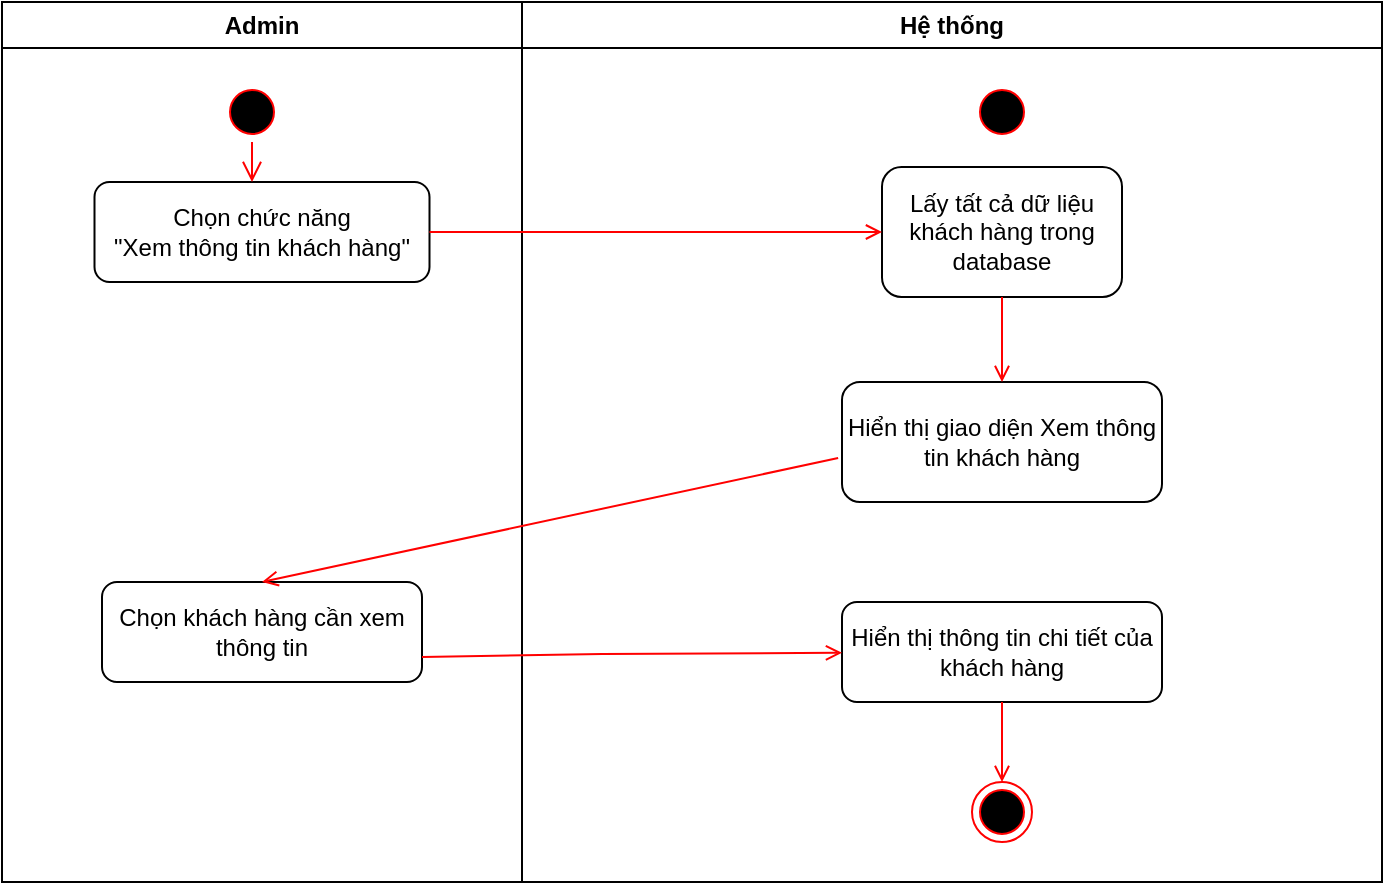 <mxfile version="13.9.9" type="device" pages="4"><diagram name="XemThongTinKH" id="e7e014a7-5840-1c2e-5031-d8a46d1fe8dd"><mxGraphModel dx="1662" dy="822" grid="1" gridSize="10" guides="1" tooltips="1" connect="1" arrows="1" fold="1" page="1" pageScale="1" pageWidth="1169" pageHeight="826" background="#ffffff" math="0" shadow="0"><root><mxCell id="0"/><mxCell id="1" parent="0"/><mxCell id="HH8LHUm2azFLzOVoT1tC-41" value="Admin" style="swimlane;whiteSpace=wrap" parent="1" vertex="1"><mxGeometry x="190" y="80" width="260" height="440" as="geometry"/></mxCell><mxCell id="HH8LHUm2azFLzOVoT1tC-42" value="" style="ellipse;shape=startState;fillColor=#000000;strokeColor=#ff0000;" parent="HH8LHUm2azFLzOVoT1tC-41" vertex="1"><mxGeometry x="110" y="40" width="30" height="30" as="geometry"/></mxCell><mxCell id="HH8LHUm2azFLzOVoT1tC-43" value="" style="edgeStyle=elbowEdgeStyle;elbow=horizontal;verticalAlign=bottom;endArrow=open;endSize=8;strokeColor=#FF0000;endFill=1;rounded=0" parent="HH8LHUm2azFLzOVoT1tC-41" source="HH8LHUm2azFLzOVoT1tC-44" edge="1"><mxGeometry x="100" y="40" as="geometry"><mxPoint x="115" y="110" as="targetPoint"/></mxGeometry></mxCell><mxCell id="HH8LHUm2azFLzOVoT1tC-44" value="Chọn chức năng&lt;br&gt;&quot;Xem thông tin khách hàng&quot;" style="rounded=1;whiteSpace=wrap;html=1;" parent="HH8LHUm2azFLzOVoT1tC-41" vertex="1"><mxGeometry x="46.25" y="90" width="167.5" height="50" as="geometry"/></mxCell><mxCell id="HH8LHUm2azFLzOVoT1tC-45" value="" style="edgeStyle=elbowEdgeStyle;elbow=horizontal;verticalAlign=bottom;endArrow=open;endSize=8;strokeColor=#FF0000;endFill=1;rounded=0" parent="HH8LHUm2azFLzOVoT1tC-41" source="HH8LHUm2azFLzOVoT1tC-42" target="HH8LHUm2azFLzOVoT1tC-44" edge="1"><mxGeometry x="100" y="40" as="geometry"><mxPoint x="275" y="180" as="targetPoint"/><mxPoint x="275" y="140" as="sourcePoint"/></mxGeometry></mxCell><mxCell id="p4Qlrcd7tz-OiFpW18RY-1" value="Chọn khách hàng cần xem thông tin" style="rounded=1;whiteSpace=wrap;html=1;" parent="HH8LHUm2azFLzOVoT1tC-41" vertex="1"><mxGeometry x="50" y="290" width="160" height="50" as="geometry"/></mxCell><mxCell id="HH8LHUm2azFLzOVoT1tC-53" value="Hệ thống" style="swimlane;whiteSpace=wrap" parent="1" vertex="1"><mxGeometry x="450" y="80" width="430" height="440" as="geometry"/></mxCell><mxCell id="HH8LHUm2azFLzOVoT1tC-54" value="" style="ellipse;shape=startState;fillColor=#000000;strokeColor=#ff0000;" parent="HH8LHUm2azFLzOVoT1tC-53" vertex="1"><mxGeometry x="225" y="40" width="30" height="30" as="geometry"/></mxCell><mxCell id="HH8LHUm2azFLzOVoT1tC-55" value="Lấy tất cả dữ liệu khách hàng trong database" style="rounded=1;whiteSpace=wrap;html=1;" parent="HH8LHUm2azFLzOVoT1tC-53" vertex="1"><mxGeometry x="180" y="82.5" width="120" height="65" as="geometry"/></mxCell><mxCell id="HH8LHUm2azFLzOVoT1tC-56" value="Hiển thị giao diện Xem thông tin khách hàng" style="rounded=1;whiteSpace=wrap;html=1;" parent="HH8LHUm2azFLzOVoT1tC-53" vertex="1"><mxGeometry x="160" y="190" width="160" height="60" as="geometry"/></mxCell><mxCell id="HH8LHUm2azFLzOVoT1tC-76" value="" style="endArrow=open;strokeColor=#FF0000;endFill=1;rounded=0;exitX=0.5;exitY=1;exitDx=0;exitDy=0;" parent="HH8LHUm2azFLzOVoT1tC-53" source="HH8LHUm2azFLzOVoT1tC-55" edge="1"><mxGeometry relative="1" as="geometry"><mxPoint x="240" y="560" as="sourcePoint"/><mxPoint x="240" y="190" as="targetPoint"/></mxGeometry></mxCell><mxCell id="BkVCl7HpCV95y338PBAP-1" value="" style="ellipse;html=1;shape=endState;fillColor=#000000;strokeColor=#ff0000;" parent="HH8LHUm2azFLzOVoT1tC-53" vertex="1"><mxGeometry x="225" y="390" width="30" height="30" as="geometry"/></mxCell><mxCell id="p4Qlrcd7tz-OiFpW18RY-5" value="Hiển thị thông tin chi tiết của khách hàng" style="rounded=1;whiteSpace=wrap;html=1;" parent="HH8LHUm2azFLzOVoT1tC-53" vertex="1"><mxGeometry x="160" y="300" width="160" height="50" as="geometry"/></mxCell><mxCell id="p4Qlrcd7tz-OiFpW18RY-6" value="" style="endArrow=open;strokeColor=#FF0000;endFill=1;rounded=0;exitX=0.5;exitY=1;exitDx=0;exitDy=0;entryX=0.5;entryY=0;entryDx=0;entryDy=0;" parent="HH8LHUm2azFLzOVoT1tC-53" source="p4Qlrcd7tz-OiFpW18RY-5" target="BkVCl7HpCV95y338PBAP-1" edge="1"><mxGeometry relative="1" as="geometry"><mxPoint x="-40" y="337.5" as="sourcePoint"/><mxPoint x="170" y="335.69" as="targetPoint"/></mxGeometry></mxCell><mxCell id="HH8LHUm2azFLzOVoT1tC-77" value="" style="endArrow=open;strokeColor=#FF0000;endFill=1;rounded=0;exitX=1;exitY=0.5;exitDx=0;exitDy=0;entryX=0;entryY=0.5;entryDx=0;entryDy=0;" parent="1" source="HH8LHUm2azFLzOVoT1tC-44" target="HH8LHUm2azFLzOVoT1tC-55" edge="1"><mxGeometry relative="1" as="geometry"><mxPoint x="525" y="240" as="sourcePoint"/></mxGeometry></mxCell><mxCell id="p4Qlrcd7tz-OiFpW18RY-2" value="" style="endArrow=open;strokeColor=#FF0000;endFill=1;rounded=0;exitX=1;exitY=0.75;exitDx=0;exitDy=0;" parent="1" source="p4Qlrcd7tz-OiFpW18RY-1" target="p4Qlrcd7tz-OiFpW18RY-5" edge="1"><mxGeometry relative="1" as="geometry"><mxPoint x="398.75" y="205" as="sourcePoint"/><mxPoint x="640" y="205" as="targetPoint"/><Array as="points"><mxPoint x="490" y="406"/></Array></mxGeometry></mxCell><mxCell id="p4Qlrcd7tz-OiFpW18RY-3" value="" style="endArrow=open;strokeColor=#FF0000;endFill=1;rounded=0;exitX=-0.012;exitY=0.633;exitDx=0;exitDy=0;entryX=0.5;entryY=0;entryDx=0;entryDy=0;exitPerimeter=0;" parent="1" source="HH8LHUm2azFLzOVoT1tC-56" target="p4Qlrcd7tz-OiFpW18RY-1" edge="1"><mxGeometry relative="1" as="geometry"><mxPoint x="408.75" y="215" as="sourcePoint"/><mxPoint x="650" y="215" as="targetPoint"/></mxGeometry></mxCell></root></mxGraphModel></diagram><diagram id="jX11FmeKqaiGwSffZFHo" name="ThemKH"><mxGraphModel dx="1662" dy="822" grid="1" gridSize="10" guides="1" tooltips="1" connect="1" arrows="1" fold="1" page="1" pageScale="1" pageWidth="850" pageHeight="1100" math="0" shadow="0"><root><mxCell id="iwrrbD2RGGT__bEfbAnf-0"/><mxCell id="iwrrbD2RGGT__bEfbAnf-1" parent="iwrrbD2RGGT__bEfbAnf-0"/><mxCell id="0Vr-JcX93T3QAEC5tO1R-0" value="Admin" style="swimlane;whiteSpace=wrap" parent="iwrrbD2RGGT__bEfbAnf-1" vertex="1"><mxGeometry x="130" y="40" width="320" height="700" as="geometry"/></mxCell><mxCell id="0Vr-JcX93T3QAEC5tO1R-1" value="" style="ellipse;shape=startState;fillColor=#000000;strokeColor=#ff0000;" parent="0Vr-JcX93T3QAEC5tO1R-0" vertex="1"><mxGeometry x="145" y="40" width="30" height="30" as="geometry"/></mxCell><mxCell id="0Vr-JcX93T3QAEC5tO1R-2" value="" style="edgeStyle=elbowEdgeStyle;elbow=horizontal;verticalAlign=bottom;endArrow=open;endSize=8;strokeColor=#FF0000;endFill=1;rounded=0" parent="0Vr-JcX93T3QAEC5tO1R-0" source="0Vr-JcX93T3QAEC5tO1R-3" edge="1"><mxGeometry x="100" y="40" as="geometry"><mxPoint x="115" y="110" as="targetPoint"/></mxGeometry></mxCell><mxCell id="0Vr-JcX93T3QAEC5tO1R-3" value="Chọn chức năng&lt;br&gt;&quot;Thêm tài khoản khách hàng&quot;" style="rounded=1;whiteSpace=wrap;html=1;" parent="0Vr-JcX93T3QAEC5tO1R-0" vertex="1"><mxGeometry x="76.25" y="90" width="167.5" height="50" as="geometry"/></mxCell><mxCell id="0Vr-JcX93T3QAEC5tO1R-4" value="" style="edgeStyle=elbowEdgeStyle;elbow=horizontal;verticalAlign=bottom;endArrow=open;endSize=8;strokeColor=#FF0000;endFill=1;rounded=0" parent="0Vr-JcX93T3QAEC5tO1R-0" source="0Vr-JcX93T3QAEC5tO1R-1" target="0Vr-JcX93T3QAEC5tO1R-3" edge="1"><mxGeometry x="100" y="40" as="geometry"><mxPoint x="275" y="180" as="targetPoint"/><mxPoint x="275" y="140" as="sourcePoint"/></mxGeometry></mxCell><mxCell id="0Vr-JcX93T3QAEC5tO1R-5" style="edgeStyle=none;rounded=0;orthogonalLoop=1;jettySize=auto;html=1;exitX=0.5;exitY=1;exitDx=0;exitDy=0;entryX=0.5;entryY=0;entryDx=0;entryDy=0;strokeColor=#F70021;" parent="0Vr-JcX93T3QAEC5tO1R-0" source="0Vr-JcX93T3QAEC5tO1R-6" target="0Vr-JcX93T3QAEC5tO1R-9" edge="1"><mxGeometry relative="1" as="geometry"/></mxCell><mxCell id="0Vr-JcX93T3QAEC5tO1R-6" value="Yêu cầu xác nhận" style="rounded=1;whiteSpace=wrap;html=1;" parent="0Vr-JcX93T3QAEC5tO1R-0" vertex="1"><mxGeometry x="76.25" y="270" width="167.5" height="50" as="geometry"/></mxCell><mxCell id="0Vr-JcX93T3QAEC5tO1R-7" style="edgeStyle=none;rounded=0;orthogonalLoop=1;jettySize=auto;html=1;exitX=0.5;exitY=1;exitDx=0;exitDy=0;entryX=0.5;entryY=0;entryDx=0;entryDy=0;strokeColor=#F70021;" parent="0Vr-JcX93T3QAEC5tO1R-0" source="0Vr-JcX93T3QAEC5tO1R-8" target="0Vr-JcX93T3QAEC5tO1R-6" edge="1"><mxGeometry relative="1" as="geometry"/></mxCell><mxCell id="0Vr-JcX93T3QAEC5tO1R-8" value="Nhập thông tin của tài khoản" style="rounded=1;whiteSpace=wrap;html=1;" parent="0Vr-JcX93T3QAEC5tO1R-0" vertex="1"><mxGeometry x="76.25" y="180" width="167.5" height="50" as="geometry"/></mxCell><mxCell id="0Vr-JcX93T3QAEC5tO1R-9" value="" style="rhombus;whiteSpace=wrap;html=1;" parent="0Vr-JcX93T3QAEC5tO1R-0" vertex="1"><mxGeometry x="120" y="343" width="80" height="30" as="geometry"/></mxCell><mxCell id="0Vr-JcX93T3QAEC5tO1R-10" value="Đúng" style="text;html=1;strokeColor=none;fillColor=none;align=center;verticalAlign=middle;whiteSpace=wrap;rounded=0;" parent="0Vr-JcX93T3QAEC5tO1R-0" vertex="1"><mxGeometry x="200" y="353" width="40" height="20" as="geometry"/></mxCell><mxCell id="0Vr-JcX93T3QAEC5tO1R-11" value="Sai" style="text;html=1;strokeColor=none;fillColor=none;align=center;verticalAlign=middle;whiteSpace=wrap;rounded=0;" parent="0Vr-JcX93T3QAEC5tO1R-0" vertex="1"><mxGeometry x="120" y="380" width="40" height="20" as="geometry"/></mxCell><mxCell id="0Vr-JcX93T3QAEC5tO1R-12" value="Hệ thống" style="swimlane;whiteSpace=wrap" parent="iwrrbD2RGGT__bEfbAnf-1" vertex="1"><mxGeometry x="450" y="40" width="510" height="700" as="geometry"/></mxCell><mxCell id="0Vr-JcX93T3QAEC5tO1R-13" value="" style="ellipse;shape=startState;fillColor=#000000;strokeColor=#ff0000;" parent="0Vr-JcX93T3QAEC5tO1R-12" vertex="1"><mxGeometry x="225" y="40" width="30" height="30" as="geometry"/></mxCell><mxCell id="0Vr-JcX93T3QAEC5tO1R-14" value="Hiển thị giao diện&lt;br&gt;Thêm tài khoản khách hàng mới" style="rounded=1;whiteSpace=wrap;html=1;" parent="0Vr-JcX93T3QAEC5tO1R-12" vertex="1"><mxGeometry x="147.5" y="82.5" width="185" height="65" as="geometry"/></mxCell><mxCell id="0Vr-JcX93T3QAEC5tO1R-15" value="Cập nhật tài khoản và hiển thị thông báo thành công&amp;nbsp;" style="rounded=1;whiteSpace=wrap;html=1;" parent="0Vr-JcX93T3QAEC5tO1R-12" vertex="1"><mxGeometry x="160" y="570" width="160" height="60" as="geometry"/></mxCell><mxCell id="0Vr-JcX93T3QAEC5tO1R-18" value="" style="endArrow=open;strokeColor=#FF0000;endFill=1;rounded=0;exitX=0.5;exitY=1;exitDx=0;exitDy=0;entryX=0.5;entryY=0;entryDx=0;entryDy=0;" parent="0Vr-JcX93T3QAEC5tO1R-12" source="0Vr-JcX93T3QAEC5tO1R-15" target="0Vr-JcX93T3QAEC5tO1R-41" edge="1"><mxGeometry relative="1" as="geometry"><mxPoint x="250" y="157.5" as="sourcePoint"/><mxPoint x="240" y="660" as="targetPoint"/></mxGeometry></mxCell><mxCell id="0Vr-JcX93T3QAEC5tO1R-19" style="edgeStyle=none;rounded=0;orthogonalLoop=1;jettySize=auto;html=1;exitX=0.5;exitY=1;exitDx=0;exitDy=0;entryX=0.5;entryY=0;entryDx=0;entryDy=0;strokeColor=#F70021;" parent="0Vr-JcX93T3QAEC5tO1R-12" source="0Vr-JcX93T3QAEC5tO1R-20" target="0Vr-JcX93T3QAEC5tO1R-28" edge="1"><mxGeometry relative="1" as="geometry"/></mxCell><mxCell id="0Vr-JcX93T3QAEC5tO1R-20" value="Kiểm tra các trường duy nhất" style="rounded=1;whiteSpace=wrap;html=1;" parent="0Vr-JcX93T3QAEC5tO1R-12" vertex="1"><mxGeometry x="160" y="400" width="160" height="40" as="geometry"/></mxCell><mxCell id="0Vr-JcX93T3QAEC5tO1R-21" style="edgeStyle=none;rounded=0;orthogonalLoop=1;jettySize=auto;html=1;exitX=0.5;exitY=1;exitDx=0;exitDy=0;entryX=0.5;entryY=0;entryDx=0;entryDy=0;strokeColor=#F70021;" parent="0Vr-JcX93T3QAEC5tO1R-12" source="0Vr-JcX93T3QAEC5tO1R-22" target="0Vr-JcX93T3QAEC5tO1R-25" edge="1"><mxGeometry relative="1" as="geometry"/></mxCell><mxCell id="0Vr-JcX93T3QAEC5tO1R-22" value="Kiểm tra các trường bắt buộc" style="rounded=1;whiteSpace=wrap;html=1;" parent="0Vr-JcX93T3QAEC5tO1R-12" vertex="1"><mxGeometry x="158.75" y="240" width="162.5" height="40" as="geometry"/></mxCell><mxCell id="0Vr-JcX93T3QAEC5tO1R-23" style="edgeStyle=none;rounded=0;orthogonalLoop=1;jettySize=auto;html=1;exitX=0.5;exitY=1;exitDx=0;exitDy=0;entryX=0.5;entryY=0;entryDx=0;entryDy=0;strokeColor=#F70021;" parent="0Vr-JcX93T3QAEC5tO1R-12" source="0Vr-JcX93T3QAEC5tO1R-25" target="0Vr-JcX93T3QAEC5tO1R-20" edge="1"><mxGeometry relative="1" as="geometry"/></mxCell><mxCell id="0Vr-JcX93T3QAEC5tO1R-24" style="edgeStyle=none;rounded=0;orthogonalLoop=1;jettySize=auto;html=1;exitX=1;exitY=0.5;exitDx=0;exitDy=0;entryX=0;entryY=0.5;entryDx=0;entryDy=0;strokeColor=#F70021;" parent="0Vr-JcX93T3QAEC5tO1R-12" source="0Vr-JcX93T3QAEC5tO1R-25" target="0Vr-JcX93T3QAEC5tO1R-30" edge="1"><mxGeometry relative="1" as="geometry"/></mxCell><mxCell id="0Vr-JcX93T3QAEC5tO1R-25" value="" style="rhombus;whiteSpace=wrap;html=1;" parent="0Vr-JcX93T3QAEC5tO1R-12" vertex="1"><mxGeometry x="200" y="320" width="80" height="30" as="geometry"/></mxCell><mxCell id="0Vr-JcX93T3QAEC5tO1R-26" style="edgeStyle=none;rounded=0;orthogonalLoop=1;jettySize=auto;html=1;exitX=0.5;exitY=1;exitDx=0;exitDy=0;entryX=0.5;entryY=0;entryDx=0;entryDy=0;strokeColor=#F70021;" parent="0Vr-JcX93T3QAEC5tO1R-12" source="0Vr-JcX93T3QAEC5tO1R-28" target="0Vr-JcX93T3QAEC5tO1R-15" edge="1"><mxGeometry relative="1" as="geometry"/></mxCell><mxCell id="0Vr-JcX93T3QAEC5tO1R-27" style="edgeStyle=orthogonalEdgeStyle;rounded=0;orthogonalLoop=1;jettySize=auto;html=1;exitX=1;exitY=0.5;exitDx=0;exitDy=0;entryX=0;entryY=0.5;entryDx=0;entryDy=0;strokeColor=#F70021;" parent="0Vr-JcX93T3QAEC5tO1R-12" source="0Vr-JcX93T3QAEC5tO1R-28" target="0Vr-JcX93T3QAEC5tO1R-31" edge="1"><mxGeometry relative="1" as="geometry"/></mxCell><mxCell id="0Vr-JcX93T3QAEC5tO1R-28" value="" style="rhombus;whiteSpace=wrap;html=1;" parent="0Vr-JcX93T3QAEC5tO1R-12" vertex="1"><mxGeometry x="200" y="490" width="80" height="30" as="geometry"/></mxCell><mxCell id="0Vr-JcX93T3QAEC5tO1R-29" style="edgeStyle=orthogonalEdgeStyle;rounded=0;orthogonalLoop=1;jettySize=auto;html=1;exitX=1;exitY=0.5;exitDx=0;exitDy=0;entryX=1;entryY=0.5;entryDx=0;entryDy=0;strokeColor=#F70021;" parent="0Vr-JcX93T3QAEC5tO1R-12" source="0Vr-JcX93T3QAEC5tO1R-30" target="0Vr-JcX93T3QAEC5tO1R-14" edge="1"><mxGeometry relative="1" as="geometry"/></mxCell><mxCell id="0Vr-JcX93T3QAEC5tO1R-30" value="Thông báo lỗi:&lt;br&gt;Yêu cầu nhập đầy đủ các trường" style="rounded=1;whiteSpace=wrap;html=1;" parent="0Vr-JcX93T3QAEC5tO1R-12" vertex="1"><mxGeometry x="340" y="315" width="120" height="40" as="geometry"/></mxCell><mxCell id="0Vr-JcX93T3QAEC5tO1R-31" value="Thông báo lỗi:&lt;br&gt;Tài khoản đã tồn tại" style="rounded=1;whiteSpace=wrap;html=1;" parent="0Vr-JcX93T3QAEC5tO1R-12" vertex="1"><mxGeometry x="340" y="485" width="120" height="40" as="geometry"/></mxCell><mxCell id="0Vr-JcX93T3QAEC5tO1R-32" value="Đúng" style="text;html=1;strokeColor=none;fillColor=none;align=center;verticalAlign=middle;whiteSpace=wrap;rounded=0;" parent="0Vr-JcX93T3QAEC5tO1R-12" vertex="1"><mxGeometry x="200" y="350" width="40" height="20" as="geometry"/></mxCell><mxCell id="0Vr-JcX93T3QAEC5tO1R-33" value="Đúng" style="text;html=1;strokeColor=none;fillColor=none;align=center;verticalAlign=middle;whiteSpace=wrap;rounded=0;" parent="0Vr-JcX93T3QAEC5tO1R-12" vertex="1"><mxGeometry x="200" y="520" width="40" height="20" as="geometry"/></mxCell><mxCell id="0Vr-JcX93T3QAEC5tO1R-34" value="Sai" style="text;html=1;strokeColor=none;fillColor=none;align=center;verticalAlign=middle;whiteSpace=wrap;rounded=0;" parent="0Vr-JcX93T3QAEC5tO1R-12" vertex="1"><mxGeometry x="270" y="315" width="40" height="20" as="geometry"/></mxCell><mxCell id="0Vr-JcX93T3QAEC5tO1R-35" value="Sai" style="text;html=1;strokeColor=none;fillColor=none;align=center;verticalAlign=middle;whiteSpace=wrap;rounded=0;" parent="0Vr-JcX93T3QAEC5tO1R-12" vertex="1"><mxGeometry x="270" y="485" width="40" height="20" as="geometry"/></mxCell><mxCell id="0Vr-JcX93T3QAEC5tO1R-41" value="" style="ellipse;html=1;shape=endState;fillColor=#000000;strokeColor=#ff0000;" parent="0Vr-JcX93T3QAEC5tO1R-12" vertex="1"><mxGeometry x="225" y="660" width="30" height="30" as="geometry"/></mxCell><mxCell id="0Vr-JcX93T3QAEC5tO1R-36" value="" style="endArrow=open;strokeColor=#FF0000;endFill=1;rounded=0;exitX=1;exitY=0.5;exitDx=0;exitDy=0;entryX=0;entryY=0.5;entryDx=0;entryDy=0;" parent="iwrrbD2RGGT__bEfbAnf-1" source="0Vr-JcX93T3QAEC5tO1R-3" target="0Vr-JcX93T3QAEC5tO1R-14" edge="1"><mxGeometry relative="1" as="geometry"><mxPoint x="525" y="240" as="sourcePoint"/></mxGeometry></mxCell><mxCell id="0Vr-JcX93T3QAEC5tO1R-37" style="rounded=0;orthogonalLoop=1;jettySize=auto;html=1;exitX=0;exitY=1;exitDx=0;exitDy=0;entryX=1;entryY=0.5;entryDx=0;entryDy=0;strokeColor=#F70021;" parent="iwrrbD2RGGT__bEfbAnf-1" source="0Vr-JcX93T3QAEC5tO1R-14" target="0Vr-JcX93T3QAEC5tO1R-8" edge="1"><mxGeometry relative="1" as="geometry"/></mxCell><mxCell id="0Vr-JcX93T3QAEC5tO1R-38" style="edgeStyle=none;rounded=0;orthogonalLoop=1;jettySize=auto;html=1;exitX=1;exitY=0.5;exitDx=0;exitDy=0;entryX=0;entryY=0.5;entryDx=0;entryDy=0;strokeColor=#F70021;" parent="iwrrbD2RGGT__bEfbAnf-1" source="0Vr-JcX93T3QAEC5tO1R-9" target="0Vr-JcX93T3QAEC5tO1R-22" edge="1"><mxGeometry relative="1" as="geometry"/></mxCell><mxCell id="0Vr-JcX93T3QAEC5tO1R-39" style="edgeStyle=orthogonalEdgeStyle;rounded=0;orthogonalLoop=1;jettySize=auto;html=1;exitX=1;exitY=0.5;exitDx=0;exitDy=0;strokeColor=#F70021;" parent="iwrrbD2RGGT__bEfbAnf-1" source="0Vr-JcX93T3QAEC5tO1R-31" edge="1"><mxGeometry relative="1" as="geometry"><mxPoint x="930" y="370" as="targetPoint"/><Array as="points"><mxPoint x="930" y="545"/></Array></mxGeometry></mxCell><mxCell id="0Vr-JcX93T3QAEC5tO1R-42" style="edgeStyle=orthogonalEdgeStyle;rounded=0;orthogonalLoop=1;jettySize=auto;html=1;exitX=0.5;exitY=1;exitDx=0;exitDy=0;entryX=0;entryY=0.5;entryDx=0;entryDy=0;strokeColor=#F70021;" parent="iwrrbD2RGGT__bEfbAnf-1" source="0Vr-JcX93T3QAEC5tO1R-9" target="0Vr-JcX93T3QAEC5tO1R-41" edge="1"><mxGeometry relative="1" as="geometry"><Array as="points"><mxPoint x="290" y="715"/></Array></mxGeometry></mxCell></root></mxGraphModel></diagram><diagram id="UOzqLA0-Ow0yZtrX3yU-" name="SuaThongTinKH"><mxGraphModel dx="1662" dy="822" grid="1" gridSize="10" guides="1" tooltips="1" connect="1" arrows="1" fold="1" page="1" pageScale="1" pageWidth="850" pageHeight="1100" math="0" shadow="0"><root><mxCell id="BpFyDX3uSnDyfAUz4BQB-0"/><mxCell id="BpFyDX3uSnDyfAUz4BQB-1" parent="BpFyDX3uSnDyfAUz4BQB-0"/><mxCell id="DDJVnDwNbxGf0oc0ZCWV-0" value="Admin" style="swimlane;whiteSpace=wrap" parent="BpFyDX3uSnDyfAUz4BQB-1" vertex="1"><mxGeometry x="130" y="40" width="320" height="560" as="geometry"/></mxCell><mxCell id="DDJVnDwNbxGf0oc0ZCWV-1" value="" style="ellipse;shape=startState;fillColor=#000000;strokeColor=#ff0000;" parent="DDJVnDwNbxGf0oc0ZCWV-0" vertex="1"><mxGeometry x="145" y="40" width="30" height="30" as="geometry"/></mxCell><mxCell id="DDJVnDwNbxGf0oc0ZCWV-2" value="" style="edgeStyle=elbowEdgeStyle;elbow=horizontal;verticalAlign=bottom;endArrow=open;endSize=8;strokeColor=#FF0000;endFill=1;rounded=0" parent="DDJVnDwNbxGf0oc0ZCWV-0" source="DDJVnDwNbxGf0oc0ZCWV-3" edge="1"><mxGeometry x="100" y="40" as="geometry"><mxPoint x="115" y="110" as="targetPoint"/></mxGeometry></mxCell><mxCell id="DDJVnDwNbxGf0oc0ZCWV-3" value="Chọn tài khoản cần sửa thông tin" style="rounded=1;whiteSpace=wrap;html=1;" parent="DDJVnDwNbxGf0oc0ZCWV-0" vertex="1"><mxGeometry x="93.13" y="90" width="133.75" height="50" as="geometry"/></mxCell><mxCell id="DDJVnDwNbxGf0oc0ZCWV-4" value="" style="edgeStyle=elbowEdgeStyle;elbow=horizontal;verticalAlign=bottom;endArrow=open;endSize=8;strokeColor=#FF0000;endFill=1;rounded=0" parent="DDJVnDwNbxGf0oc0ZCWV-0" source="DDJVnDwNbxGf0oc0ZCWV-1" target="DDJVnDwNbxGf0oc0ZCWV-3" edge="1"><mxGeometry x="100" y="40" as="geometry"><mxPoint x="275" y="180" as="targetPoint"/><mxPoint x="275" y="140" as="sourcePoint"/></mxGeometry></mxCell><mxCell id="DDJVnDwNbxGf0oc0ZCWV-5" style="edgeStyle=none;rounded=0;orthogonalLoop=1;jettySize=auto;html=1;exitX=0.5;exitY=1;exitDx=0;exitDy=0;entryX=0.5;entryY=0;entryDx=0;entryDy=0;strokeColor=#F70021;" parent="DDJVnDwNbxGf0oc0ZCWV-0" source="DDJVnDwNbxGf0oc0ZCWV-6" target="DDJVnDwNbxGf0oc0ZCWV-9" edge="1"><mxGeometry relative="1" as="geometry"/></mxCell><mxCell id="DDJVnDwNbxGf0oc0ZCWV-6" value="Yêu cầu xác nhận" style="rounded=1;whiteSpace=wrap;html=1;" parent="DDJVnDwNbxGf0oc0ZCWV-0" vertex="1"><mxGeometry x="76.25" y="270" width="167.5" height="50" as="geometry"/></mxCell><mxCell id="DDJVnDwNbxGf0oc0ZCWV-7" style="edgeStyle=none;rounded=0;orthogonalLoop=1;jettySize=auto;html=1;exitX=0.5;exitY=1;exitDx=0;exitDy=0;entryX=0.5;entryY=0;entryDx=0;entryDy=0;strokeColor=#F70021;" parent="DDJVnDwNbxGf0oc0ZCWV-0" source="DDJVnDwNbxGf0oc0ZCWV-8" target="DDJVnDwNbxGf0oc0ZCWV-6" edge="1"><mxGeometry relative="1" as="geometry"/></mxCell><mxCell id="DDJVnDwNbxGf0oc0ZCWV-8" value="Chỉnh sửa thông tin cần sửa" style="rounded=1;whiteSpace=wrap;html=1;" parent="DDJVnDwNbxGf0oc0ZCWV-0" vertex="1"><mxGeometry x="76.25" y="180" width="167.5" height="50" as="geometry"/></mxCell><mxCell id="DDJVnDwNbxGf0oc0ZCWV-9" value="" style="rhombus;whiteSpace=wrap;html=1;" parent="DDJVnDwNbxGf0oc0ZCWV-0" vertex="1"><mxGeometry x="120" y="343" width="80" height="30" as="geometry"/></mxCell><mxCell id="DDJVnDwNbxGf0oc0ZCWV-10" value="Đúng" style="text;html=1;strokeColor=none;fillColor=none;align=center;verticalAlign=middle;whiteSpace=wrap;rounded=0;" parent="DDJVnDwNbxGf0oc0ZCWV-0" vertex="1"><mxGeometry x="200" y="353" width="40" height="20" as="geometry"/></mxCell><mxCell id="DDJVnDwNbxGf0oc0ZCWV-11" value="Sai" style="text;html=1;strokeColor=none;fillColor=none;align=center;verticalAlign=middle;whiteSpace=wrap;rounded=0;" parent="DDJVnDwNbxGf0oc0ZCWV-0" vertex="1"><mxGeometry x="120" y="380" width="40" height="20" as="geometry"/></mxCell><mxCell id="DDJVnDwNbxGf0oc0ZCWV-12" value="Hệ thống" style="swimlane;whiteSpace=wrap" parent="BpFyDX3uSnDyfAUz4BQB-1" vertex="1"><mxGeometry x="450" y="40" width="510" height="560" as="geometry"/></mxCell><mxCell id="DDJVnDwNbxGf0oc0ZCWV-13" value="" style="ellipse;shape=startState;fillColor=#000000;strokeColor=#ff0000;" parent="DDJVnDwNbxGf0oc0ZCWV-12" vertex="1"><mxGeometry x="225" y="40" width="30" height="30" as="geometry"/></mxCell><mxCell id="DDJVnDwNbxGf0oc0ZCWV-14" value="Lấy thông tin chi tiết của tài khoản đó và hiển thị trên giao diện" style="rounded=1;whiteSpace=wrap;html=1;" parent="DDJVnDwNbxGf0oc0ZCWV-12" vertex="1"><mxGeometry x="168.75" y="91.25" width="142.5" height="47.5" as="geometry"/></mxCell><mxCell id="DDJVnDwNbxGf0oc0ZCWV-15" value="Cập nhật tài khoản và hiển thị thông báo thành công&amp;nbsp;" style="rounded=1;whiteSpace=wrap;html=1;" parent="DDJVnDwNbxGf0oc0ZCWV-12" vertex="1"><mxGeometry x="160" y="410" width="160" height="60" as="geometry"/></mxCell><mxCell id="DDJVnDwNbxGf0oc0ZCWV-18" value="" style="endArrow=open;strokeColor=#FF0000;endFill=1;rounded=0;exitX=0.5;exitY=1;exitDx=0;exitDy=0;entryX=0.5;entryY=0;entryDx=0;entryDy=0;" parent="DDJVnDwNbxGf0oc0ZCWV-12" source="DDJVnDwNbxGf0oc0ZCWV-15" edge="1"><mxGeometry relative="1" as="geometry"><mxPoint x="250" y="157.5" as="sourcePoint"/><mxPoint x="240" y="510" as="targetPoint"/></mxGeometry></mxCell><mxCell id="DDJVnDwNbxGf0oc0ZCWV-19" style="edgeStyle=none;rounded=0;orthogonalLoop=1;jettySize=auto;html=1;exitX=0.5;exitY=1;exitDx=0;exitDy=0;entryX=0.5;entryY=0;entryDx=0;entryDy=0;strokeColor=#F70021;" parent="DDJVnDwNbxGf0oc0ZCWV-12" source="DDJVnDwNbxGf0oc0ZCWV-20" target="DDJVnDwNbxGf0oc0ZCWV-23" edge="1"><mxGeometry relative="1" as="geometry"/></mxCell><mxCell id="DDJVnDwNbxGf0oc0ZCWV-20" value="Kiểm tra các trường hợp lệ" style="rounded=1;whiteSpace=wrap;html=1;" parent="DDJVnDwNbxGf0oc0ZCWV-12" vertex="1"><mxGeometry x="158.75" y="240" width="162.5" height="40" as="geometry"/></mxCell><mxCell id="DDJVnDwNbxGf0oc0ZCWV-21" style="edgeStyle=none;rounded=0;orthogonalLoop=1;jettySize=auto;html=1;exitX=0.5;exitY=1;exitDx=0;exitDy=0;entryX=0.5;entryY=0;entryDx=0;entryDy=0;strokeColor=#F70021;" parent="DDJVnDwNbxGf0oc0ZCWV-12" source="DDJVnDwNbxGf0oc0ZCWV-23" target="DDJVnDwNbxGf0oc0ZCWV-15" edge="1"><mxGeometry relative="1" as="geometry"><mxPoint x="240" y="400" as="targetPoint"/></mxGeometry></mxCell><mxCell id="DDJVnDwNbxGf0oc0ZCWV-22" style="edgeStyle=none;rounded=0;orthogonalLoop=1;jettySize=auto;html=1;exitX=1;exitY=0.5;exitDx=0;exitDy=0;entryX=0;entryY=0.5;entryDx=0;entryDy=0;strokeColor=#F70021;" parent="DDJVnDwNbxGf0oc0ZCWV-12" source="DDJVnDwNbxGf0oc0ZCWV-23" target="DDJVnDwNbxGf0oc0ZCWV-25" edge="1"><mxGeometry relative="1" as="geometry"/></mxCell><mxCell id="DDJVnDwNbxGf0oc0ZCWV-23" value="" style="rhombus;whiteSpace=wrap;html=1;" parent="DDJVnDwNbxGf0oc0ZCWV-12" vertex="1"><mxGeometry x="200" y="320" width="80" height="30" as="geometry"/></mxCell><mxCell id="DDJVnDwNbxGf0oc0ZCWV-24" style="edgeStyle=orthogonalEdgeStyle;rounded=0;orthogonalLoop=1;jettySize=auto;html=1;exitX=1;exitY=0.5;exitDx=0;exitDy=0;entryX=1;entryY=0.5;entryDx=0;entryDy=0;strokeColor=#F70021;" parent="DDJVnDwNbxGf0oc0ZCWV-12" source="DDJVnDwNbxGf0oc0ZCWV-25" target="DDJVnDwNbxGf0oc0ZCWV-14" edge="1"><mxGeometry relative="1" as="geometry"/></mxCell><mxCell id="DDJVnDwNbxGf0oc0ZCWV-25" value="Thông báo lỗi:&lt;br&gt;Yêu cầu nhập lại" style="rounded=1;whiteSpace=wrap;html=1;" parent="DDJVnDwNbxGf0oc0ZCWV-12" vertex="1"><mxGeometry x="340" y="315" width="120" height="40" as="geometry"/></mxCell><mxCell id="DDJVnDwNbxGf0oc0ZCWV-26" value="hợp lệ" style="text;html=1;strokeColor=none;fillColor=none;align=center;verticalAlign=middle;whiteSpace=wrap;rounded=0;" parent="DDJVnDwNbxGf0oc0ZCWV-12" vertex="1"><mxGeometry x="200" y="350" width="40" height="20" as="geometry"/></mxCell><mxCell id="DDJVnDwNbxGf0oc0ZCWV-27" value="không hơp lệ" style="text;html=1;strokeColor=none;fillColor=none;align=center;verticalAlign=middle;whiteSpace=wrap;rounded=0;" parent="DDJVnDwNbxGf0oc0ZCWV-12" vertex="1"><mxGeometry x="280" y="310" width="40" height="20" as="geometry"/></mxCell><mxCell id="DDJVnDwNbxGf0oc0ZCWV-32" value="" style="ellipse;html=1;shape=endState;fillColor=#000000;strokeColor=#ff0000;" parent="DDJVnDwNbxGf0oc0ZCWV-12" vertex="1"><mxGeometry x="225" y="510" width="30" height="30" as="geometry"/></mxCell><mxCell id="DDJVnDwNbxGf0oc0ZCWV-28" value="" style="endArrow=open;strokeColor=#FF0000;endFill=1;rounded=0;exitX=1;exitY=0.5;exitDx=0;exitDy=0;entryX=0;entryY=0.5;entryDx=0;entryDy=0;" parent="BpFyDX3uSnDyfAUz4BQB-1" source="DDJVnDwNbxGf0oc0ZCWV-3" target="DDJVnDwNbxGf0oc0ZCWV-14" edge="1"><mxGeometry relative="1" as="geometry"><mxPoint x="525" y="240" as="sourcePoint"/></mxGeometry></mxCell><mxCell id="DDJVnDwNbxGf0oc0ZCWV-29" style="rounded=0;orthogonalLoop=1;jettySize=auto;html=1;exitX=0;exitY=1;exitDx=0;exitDy=0;entryX=1;entryY=0.5;entryDx=0;entryDy=0;strokeColor=#F70021;" parent="BpFyDX3uSnDyfAUz4BQB-1" source="DDJVnDwNbxGf0oc0ZCWV-14" target="DDJVnDwNbxGf0oc0ZCWV-8" edge="1"><mxGeometry relative="1" as="geometry"/></mxCell><mxCell id="DDJVnDwNbxGf0oc0ZCWV-30" style="edgeStyle=none;rounded=0;orthogonalLoop=1;jettySize=auto;html=1;exitX=1;exitY=0.5;exitDx=0;exitDy=0;entryX=0;entryY=0.5;entryDx=0;entryDy=0;strokeColor=#F70021;" parent="BpFyDX3uSnDyfAUz4BQB-1" source="DDJVnDwNbxGf0oc0ZCWV-9" target="DDJVnDwNbxGf0oc0ZCWV-20" edge="1"><mxGeometry relative="1" as="geometry"/></mxCell><mxCell id="DDJVnDwNbxGf0oc0ZCWV-31" style="edgeStyle=orthogonalEdgeStyle;rounded=0;orthogonalLoop=1;jettySize=auto;html=1;exitX=0.5;exitY=1;exitDx=0;exitDy=0;strokeColor=#F70021;entryX=0;entryY=0.5;entryDx=0;entryDy=0;" parent="BpFyDX3uSnDyfAUz4BQB-1" source="DDJVnDwNbxGf0oc0ZCWV-9" target="DDJVnDwNbxGf0oc0ZCWV-32" edge="1"><mxGeometry relative="1" as="geometry"><mxPoint x="550" y="550" as="targetPoint"/></mxGeometry></mxCell></root></mxGraphModel></diagram><diagram id="oiHmbqlpwgqFiFTN6xfT" name="XoaKH"><mxGraphModel dx="1662" dy="822" grid="1" gridSize="10" guides="1" tooltips="1" connect="1" arrows="1" fold="1" page="1" pageScale="1" pageWidth="850" pageHeight="1100" math="0" shadow="0"><root><mxCell id="6GvjNVh2NLQD6_cwZx_E-0"/><mxCell id="6GvjNVh2NLQD6_cwZx_E-1" parent="6GvjNVh2NLQD6_cwZx_E-0"/><mxCell id="5E7EoORPi7zDHFRUxMyM-0" value="Admin" style="swimlane;whiteSpace=wrap" parent="6GvjNVh2NLQD6_cwZx_E-1" vertex="1"><mxGeometry x="140" y="40" width="310" height="500" as="geometry"/></mxCell><mxCell id="5E7EoORPi7zDHFRUxMyM-1" value="" style="ellipse;shape=startState;fillColor=#000000;strokeColor=#ff0000;" parent="5E7EoORPi7zDHFRUxMyM-0" vertex="1"><mxGeometry x="139.99" y="40" width="30" height="30" as="geometry"/></mxCell><mxCell id="5E7EoORPi7zDHFRUxMyM-2" value="" style="edgeStyle=elbowEdgeStyle;elbow=horizontal;verticalAlign=bottom;endArrow=open;endSize=8;strokeColor=#FF0000;endFill=1;rounded=0" parent="5E7EoORPi7zDHFRUxMyM-0" source="5E7EoORPi7zDHFRUxMyM-3" edge="1"><mxGeometry x="100" y="40" as="geometry"><mxPoint x="115" y="110" as="targetPoint"/></mxGeometry></mxCell><mxCell id="5E7EoORPi7zDHFRUxMyM-3" value="Chọn tài khoản cần xóa" style="rounded=1;whiteSpace=wrap;html=1;" parent="5E7EoORPi7zDHFRUxMyM-0" vertex="1"><mxGeometry x="88.12" y="90" width="133.75" height="50" as="geometry"/></mxCell><mxCell id="5E7EoORPi7zDHFRUxMyM-4" value="" style="edgeStyle=elbowEdgeStyle;elbow=horizontal;verticalAlign=bottom;endArrow=open;endSize=8;strokeColor=#FF0000;endFill=1;rounded=0" parent="5E7EoORPi7zDHFRUxMyM-0" source="5E7EoORPi7zDHFRUxMyM-1" target="5E7EoORPi7zDHFRUxMyM-3" edge="1"><mxGeometry x="100" y="40" as="geometry"><mxPoint x="275" y="180" as="targetPoint"/><mxPoint x="275" y="140" as="sourcePoint"/></mxGeometry></mxCell><mxCell id="5E7EoORPi7zDHFRUxMyM-5" style="edgeStyle=none;rounded=0;orthogonalLoop=1;jettySize=auto;html=1;exitX=0.5;exitY=1;exitDx=0;exitDy=0;entryX=0.5;entryY=0;entryDx=0;entryDy=0;strokeColor=#F70021;" parent="5E7EoORPi7zDHFRUxMyM-0" source="5E7EoORPi7zDHFRUxMyM-6" target="5E7EoORPi7zDHFRUxMyM-7" edge="1"><mxGeometry relative="1" as="geometry"><mxPoint x="160" y="270" as="targetPoint"/></mxGeometry></mxCell><mxCell id="5E7EoORPi7zDHFRUxMyM-6" value="Xác nhận xóa tài khoản" style="rounded=1;whiteSpace=wrap;html=1;" parent="5E7EoORPi7zDHFRUxMyM-0" vertex="1"><mxGeometry x="71.24" y="180" width="167.5" height="50" as="geometry"/></mxCell><mxCell id="5E7EoORPi7zDHFRUxMyM-7" value="" style="rhombus;whiteSpace=wrap;html=1;" parent="5E7EoORPi7zDHFRUxMyM-0" vertex="1"><mxGeometry x="115" y="275" width="80" height="30" as="geometry"/></mxCell><mxCell id="5E7EoORPi7zDHFRUxMyM-8" value="Đúng" style="text;html=1;strokeColor=none;fillColor=none;align=center;verticalAlign=middle;whiteSpace=wrap;rounded=0;" parent="5E7EoORPi7zDHFRUxMyM-0" vertex="1"><mxGeometry x="190" y="260" width="40" height="20" as="geometry"/></mxCell><mxCell id="5E7EoORPi7zDHFRUxMyM-9" value="Sai" style="text;html=1;strokeColor=none;fillColor=none;align=center;verticalAlign=middle;whiteSpace=wrap;rounded=0;" parent="5E7EoORPi7zDHFRUxMyM-0" vertex="1"><mxGeometry x="120" y="300" width="40" height="20" as="geometry"/></mxCell><mxCell id="5E7EoORPi7zDHFRUxMyM-10" value="Hệ thống" style="swimlane;whiteSpace=wrap" parent="6GvjNVh2NLQD6_cwZx_E-1" vertex="1"><mxGeometry x="450" y="40" width="400" height="500" as="geometry"/></mxCell><mxCell id="5E7EoORPi7zDHFRUxMyM-11" value="" style="ellipse;shape=startState;fillColor=#000000;strokeColor=#ff0000;" parent="5E7EoORPi7zDHFRUxMyM-10" vertex="1"><mxGeometry x="225" y="40" width="30" height="30" as="geometry"/></mxCell><mxCell id="5E7EoORPi7zDHFRUxMyM-12" value="Hiển thị thông báo xác nhận xóa tài khoản" style="rounded=1;whiteSpace=wrap;html=1;" parent="5E7EoORPi7zDHFRUxMyM-10" vertex="1"><mxGeometry x="168.75" y="91.25" width="142.5" height="47.5" as="geometry"/></mxCell><mxCell id="5E7EoORPi7zDHFRUxMyM-13" value="Hiển thị thông báo thành công" style="rounded=1;whiteSpace=wrap;html=1;" parent="5E7EoORPi7zDHFRUxMyM-10" vertex="1"><mxGeometry x="185" y="360" width="110" height="60" as="geometry"/></mxCell><mxCell id="5E7EoORPi7zDHFRUxMyM-16" value="" style="endArrow=open;strokeColor=#FF0000;endFill=1;rounded=0;exitX=0.5;exitY=1;exitDx=0;exitDy=0;entryX=0.5;entryY=0;entryDx=0;entryDy=0;" parent="5E7EoORPi7zDHFRUxMyM-10" source="5E7EoORPi7zDHFRUxMyM-13" edge="1"><mxGeometry relative="1" as="geometry"><mxPoint x="250" y="157.5" as="sourcePoint"/><mxPoint x="240" y="460" as="targetPoint"/></mxGeometry></mxCell><mxCell id="5E7EoORPi7zDHFRUxMyM-17" value="Xóa tài khoản khỏi database" style="rounded=1;whiteSpace=wrap;html=1;" parent="5E7EoORPi7zDHFRUxMyM-10" vertex="1"><mxGeometry x="158.75" y="270" width="162.5" height="40" as="geometry"/></mxCell><mxCell id="5E7EoORPi7zDHFRUxMyM-18" style="edgeStyle=none;rounded=0;orthogonalLoop=1;jettySize=auto;html=1;exitX=0.5;exitY=1;exitDx=0;exitDy=0;entryX=0.5;entryY=0;entryDx=0;entryDy=0;strokeColor=#F70021;" parent="5E7EoORPi7zDHFRUxMyM-10" source="5E7EoORPi7zDHFRUxMyM-17" target="5E7EoORPi7zDHFRUxMyM-13" edge="1"><mxGeometry relative="1" as="geometry"><mxPoint x="240" y="400" as="targetPoint"/><mxPoint x="240" y="350" as="sourcePoint"/></mxGeometry></mxCell><mxCell id="5E7EoORPi7zDHFRUxMyM-23" value="" style="ellipse;html=1;shape=endState;fillColor=#000000;strokeColor=#ff0000;" parent="5E7EoORPi7zDHFRUxMyM-10" vertex="1"><mxGeometry x="225" y="460" width="30" height="30" as="geometry"/></mxCell><mxCell id="5E7EoORPi7zDHFRUxMyM-19" value="" style="endArrow=open;strokeColor=#FF0000;endFill=1;rounded=0;exitX=1;exitY=0.5;exitDx=0;exitDy=0;entryX=0;entryY=0.5;entryDx=0;entryDy=0;" parent="6GvjNVh2NLQD6_cwZx_E-1" source="5E7EoORPi7zDHFRUxMyM-3" target="5E7EoORPi7zDHFRUxMyM-12" edge="1"><mxGeometry relative="1" as="geometry"><mxPoint x="525" y="240" as="sourcePoint"/></mxGeometry></mxCell><mxCell id="5E7EoORPi7zDHFRUxMyM-20" style="rounded=0;orthogonalLoop=1;jettySize=auto;html=1;exitX=0;exitY=1;exitDx=0;exitDy=0;entryX=1;entryY=0.5;entryDx=0;entryDy=0;strokeColor=#F70021;" parent="6GvjNVh2NLQD6_cwZx_E-1" source="5E7EoORPi7zDHFRUxMyM-12" target="5E7EoORPi7zDHFRUxMyM-6" edge="1"><mxGeometry relative="1" as="geometry"/></mxCell><mxCell id="5E7EoORPi7zDHFRUxMyM-21" style="edgeStyle=none;rounded=0;orthogonalLoop=1;jettySize=auto;html=1;exitX=1;exitY=0.5;exitDx=0;exitDy=0;entryX=0;entryY=0.5;entryDx=0;entryDy=0;strokeColor=#F70021;" parent="6GvjNVh2NLQD6_cwZx_E-1" source="5E7EoORPi7zDHFRUxMyM-7" target="5E7EoORPi7zDHFRUxMyM-17" edge="1"><mxGeometry relative="1" as="geometry"/></mxCell><mxCell id="5E7EoORPi7zDHFRUxMyM-22" style="edgeStyle=orthogonalEdgeStyle;rounded=0;orthogonalLoop=1;jettySize=auto;html=1;exitX=0.5;exitY=1;exitDx=0;exitDy=0;strokeColor=#F70021;entryX=0;entryY=0.5;entryDx=0;entryDy=0;" parent="6GvjNVh2NLQD6_cwZx_E-1" source="5E7EoORPi7zDHFRUxMyM-7" target="5E7EoORPi7zDHFRUxMyM-23" edge="1"><mxGeometry relative="1" as="geometry"><mxPoint x="630" y="515" as="targetPoint"/></mxGeometry></mxCell></root></mxGraphModel></diagram></mxfile>